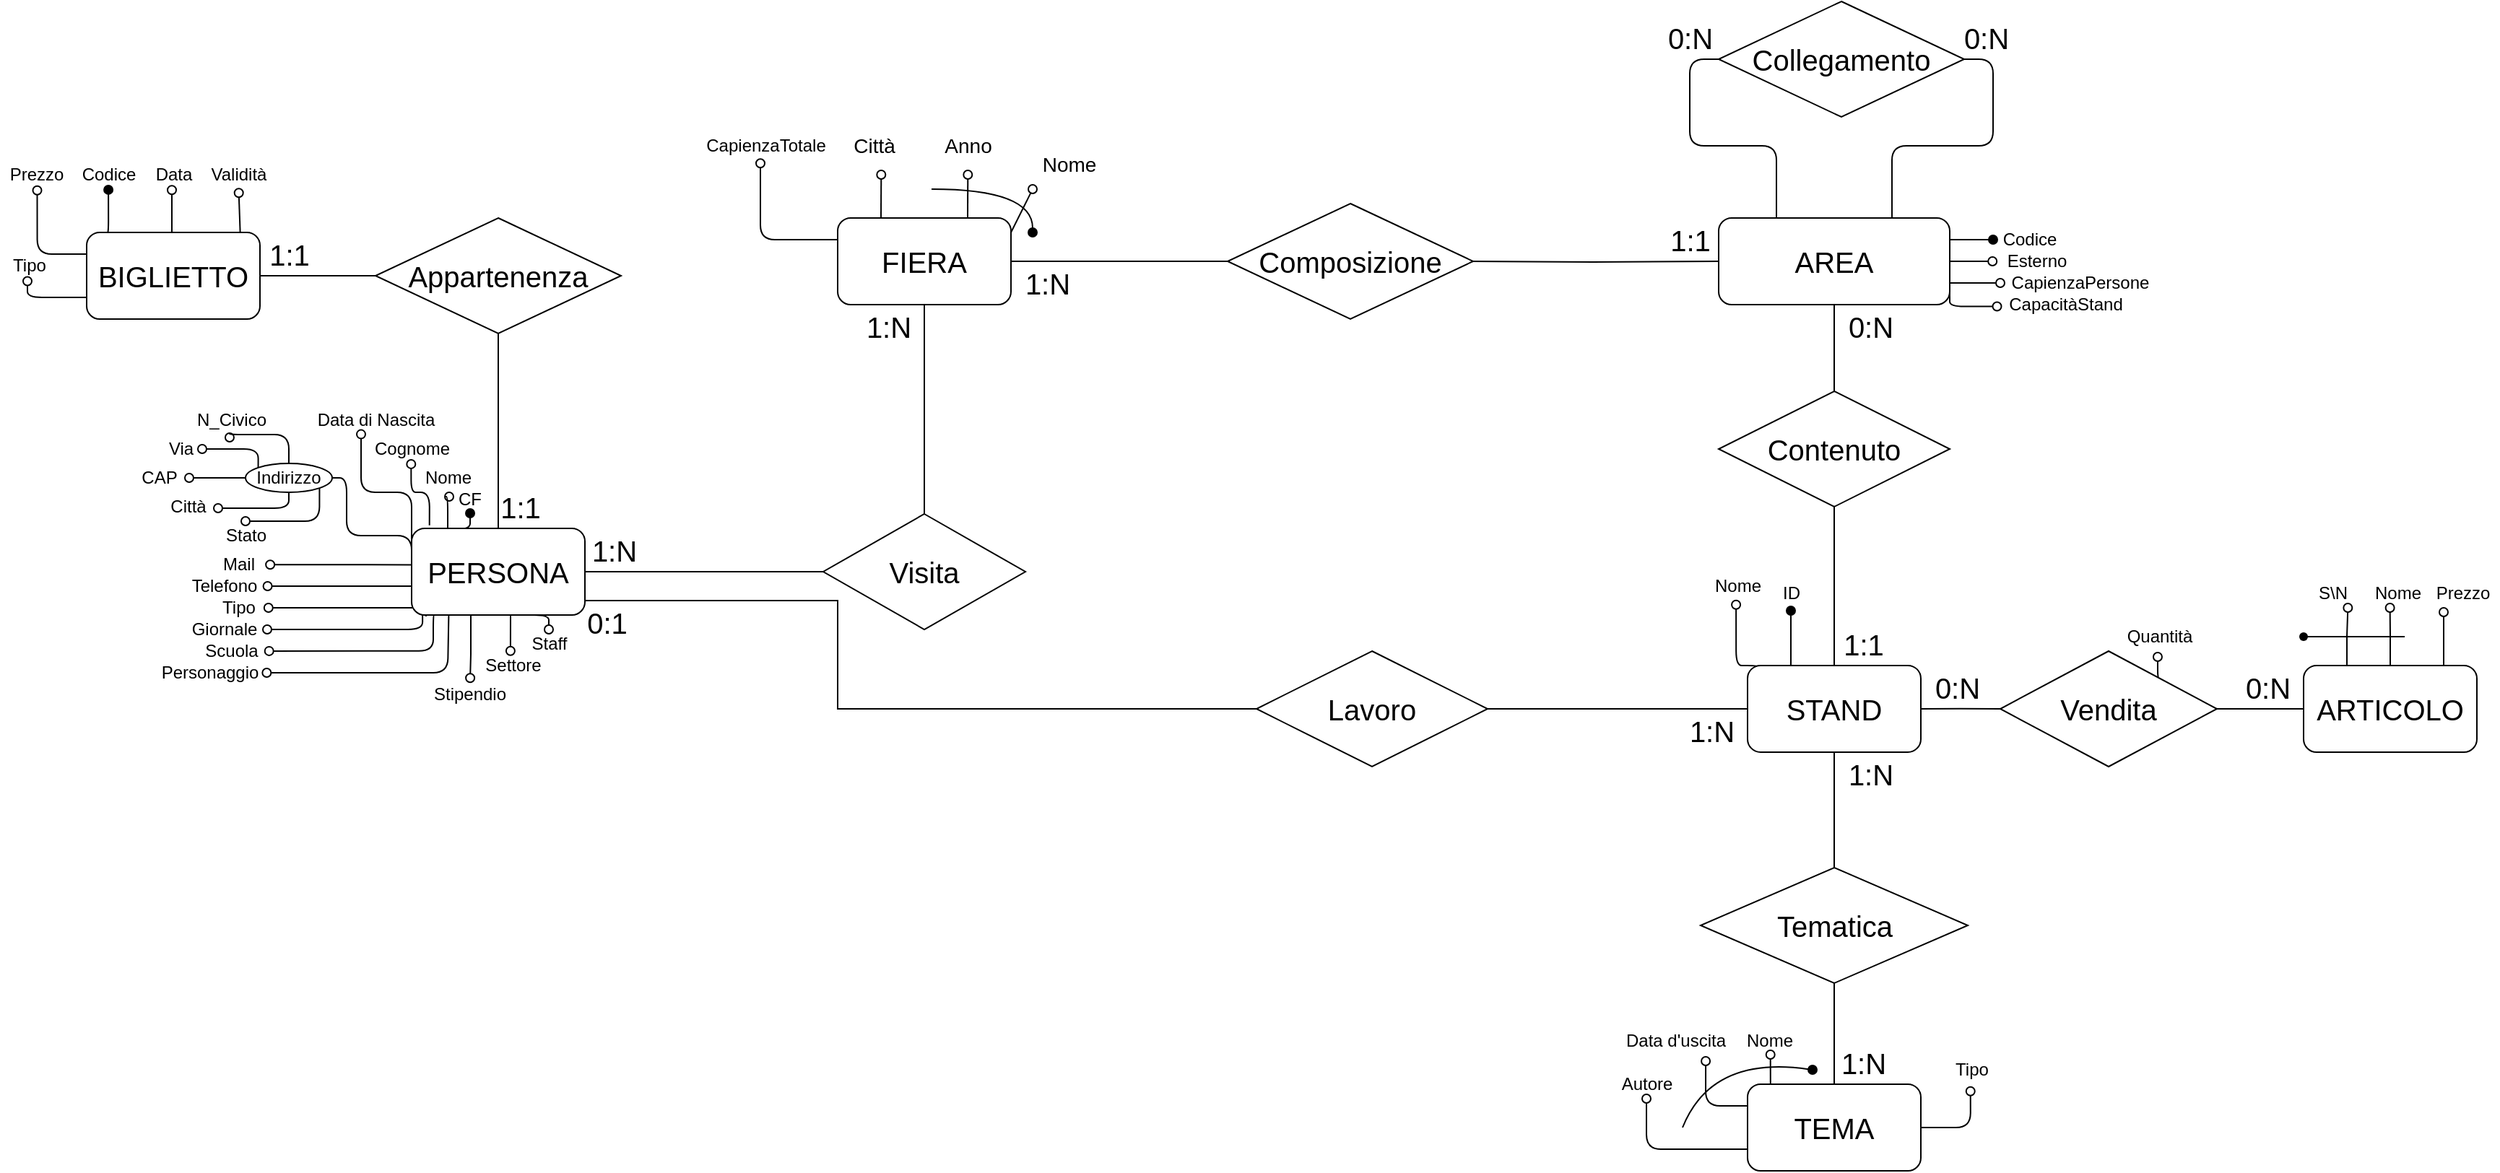 <mxfile version="18.1.2" type="github">
  <diagram id="79L0zd2CAYpctcNah1aL" name="Page-1">
    <mxGraphModel dx="862" dy="485" grid="1" gridSize="10" guides="1" tooltips="1" connect="1" arrows="1" fold="1" page="1" pageScale="1" pageWidth="2500" pageHeight="2500" background="none" math="0" shadow="0">
      <root>
        <mxCell id="0" />
        <mxCell id="1" parent="0" />
        <mxCell id="pRwcVsKf7JXOqhex1r0V-9" style="edgeStyle=orthogonalEdgeStyle;rounded=1;orthogonalLoop=1;jettySize=auto;html=1;exitX=0.75;exitY=0;exitDx=0;exitDy=0;fontSize=20;endArrow=oval;endFill=0;curved=1;" parent="1" source="pRwcVsKf7JXOqhex1r0V-4" edge="1">
          <mxGeometry relative="1" as="geometry">
            <mxPoint x="1150.148" y="1100" as="targetPoint" />
          </mxGeometry>
        </mxCell>
        <mxCell id="pRwcVsKf7JXOqhex1r0V-13" style="edgeStyle=orthogonalEdgeStyle;rounded=1;orthogonalLoop=1;jettySize=auto;html=1;exitX=0.25;exitY=0;exitDx=0;exitDy=0;fontSize=20;endArrow=oval;endFill=0;curved=1;" parent="1" source="pRwcVsKf7JXOqhex1r0V-4" edge="1">
          <mxGeometry relative="1" as="geometry">
            <mxPoint x="1090.148" y="1100" as="targetPoint" />
          </mxGeometry>
        </mxCell>
        <mxCell id="GH6SbQC-cJVYNrMQ_EOW-10" style="edgeStyle=orthogonalEdgeStyle;rounded=1;orthogonalLoop=1;jettySize=auto;html=1;exitX=0;exitY=0.25;exitDx=0;exitDy=0;entryX=0.465;entryY=1.107;entryDx=0;entryDy=0;entryPerimeter=0;endArrow=oval;endFill=0;" parent="1" source="pRwcVsKf7JXOqhex1r0V-4" target="GH6SbQC-cJVYNrMQ_EOW-9" edge="1">
          <mxGeometry relative="1" as="geometry" />
        </mxCell>
        <mxCell id="pRwcVsKf7JXOqhex1r0V-4" value="&lt;font style=&quot;font-size: 20px&quot;&gt;FIERA&lt;/font&gt;" style="rounded=1;whiteSpace=wrap;html=1;" parent="1" vertex="1">
          <mxGeometry x="1060" y="1130" width="120" height="60" as="geometry" />
        </mxCell>
        <mxCell id="pRwcVsKf7JXOqhex1r0V-6" value="" style="endArrow=oval;html=1;rounded=1;fontSize=20;endFill=0;" parent="1" edge="1">
          <mxGeometry width="50" height="50" relative="1" as="geometry">
            <mxPoint x="1180" y="1140" as="sourcePoint" />
            <mxPoint x="1195" y="1110" as="targetPoint" />
          </mxGeometry>
        </mxCell>
        <mxCell id="pRwcVsKf7JXOqhex1r0V-7" value="Nome" style="text;html=1;align=center;verticalAlign=middle;resizable=0;points=[];autosize=1;strokeColor=none;fillColor=none;fontSize=14;rounded=1;" parent="1" vertex="1">
          <mxGeometry x="1195" y="1082.5" width="50" height="20" as="geometry" />
        </mxCell>
        <mxCell id="pRwcVsKf7JXOqhex1r0V-10" value="Anno" style="text;html=1;align=center;verticalAlign=middle;resizable=0;points=[];autosize=1;strokeColor=none;fillColor=none;fontSize=14;rounded=1;" parent="1" vertex="1">
          <mxGeometry x="1125" y="1070" width="50" height="20" as="geometry" />
        </mxCell>
        <mxCell id="pRwcVsKf7JXOqhex1r0V-11" value="" style="endArrow=oval;html=1;rounded=1;fontSize=20;endFill=1;edgeStyle=orthogonalEdgeStyle;curved=1;" parent="1" edge="1">
          <mxGeometry width="50" height="50" relative="1" as="geometry">
            <mxPoint x="1125" y="1110" as="sourcePoint" />
            <mxPoint x="1195" y="1140" as="targetPoint" />
            <Array as="points">
              <mxPoint x="1195" y="1110" />
            </Array>
          </mxGeometry>
        </mxCell>
        <mxCell id="pRwcVsKf7JXOqhex1r0V-14" value="Città" style="text;html=1;align=center;verticalAlign=middle;resizable=0;points=[];autosize=1;strokeColor=none;fillColor=none;fontSize=14;rounded=1;" parent="1" vertex="1">
          <mxGeometry x="1065" y="1070" width="40" height="20" as="geometry" />
        </mxCell>
        <mxCell id="pRwcVsKf7JXOqhex1r0V-16" style="edgeStyle=orthogonalEdgeStyle;curved=1;rounded=1;orthogonalLoop=1;jettySize=auto;html=1;exitX=0.25;exitY=0;exitDx=0;exitDy=0;fontSize=20;endArrow=oval;endFill=1;entryX=0.5;entryY=1.1;entryDx=0;entryDy=0;entryPerimeter=0;" parent="1" source="pRwcVsKf7JXOqhex1r0V-15" target="pRwcVsKf7JXOqhex1r0V-19" edge="1">
          <mxGeometry relative="1" as="geometry">
            <mxPoint x="1810" y="1380" as="targetPoint" />
          </mxGeometry>
        </mxCell>
        <mxCell id="pRwcVsKf7JXOqhex1r0V-33" style="edgeStyle=orthogonalEdgeStyle;rounded=0;sketch=0;orthogonalLoop=1;jettySize=auto;html=1;exitX=0.5;exitY=1;exitDx=0;exitDy=0;entryX=0.5;entryY=0;entryDx=0;entryDy=0;fontSize=20;endArrow=none;endFill=0;" parent="1" source="pRwcVsKf7JXOqhex1r0V-15" target="pRwcVsKf7JXOqhex1r0V-31" edge="1">
          <mxGeometry relative="1" as="geometry" />
        </mxCell>
        <mxCell id="pRwcVsKf7JXOqhex1r0V-80" style="edgeStyle=orthogonalEdgeStyle;rounded=0;sketch=0;orthogonalLoop=1;jettySize=auto;html=1;exitX=1;exitY=0.5;exitDx=0;exitDy=0;entryX=0;entryY=0.5;entryDx=0;entryDy=0;fontSize=20;startArrow=none;startFill=0;endArrow=none;endFill=0;fillColor=none;gradientColor=none;" parent="1" source="pRwcVsKf7JXOqhex1r0V-15" target="pRwcVsKf7JXOqhex1r0V-79" edge="1">
          <mxGeometry relative="1" as="geometry" />
        </mxCell>
        <mxCell id="IvOeWlM_sTjuzWXVjZgO-64" style="edgeStyle=orthogonalEdgeStyle;rounded=1;orthogonalLoop=1;jettySize=auto;html=1;exitX=0.065;exitY=0.028;exitDx=0;exitDy=0;entryX=0.491;entryY=1.143;entryDx=0;entryDy=0;entryPerimeter=0;fontSize=20;startArrow=none;startFill=0;endArrow=oval;endFill=0;fillColor=none;exitPerimeter=0;" parent="1" source="pRwcVsKf7JXOqhex1r0V-15" target="pRwcVsKf7JXOqhex1r0V-20" edge="1">
          <mxGeometry relative="1" as="geometry">
            <Array as="points">
              <mxPoint x="1698" y="1440" />
              <mxPoint x="1682" y="1440" />
            </Array>
          </mxGeometry>
        </mxCell>
        <mxCell id="pRwcVsKf7JXOqhex1r0V-15" value="STAND" style="rounded=1;whiteSpace=wrap;html=1;fontSize=20;" parent="1" vertex="1">
          <mxGeometry x="1690" y="1439.94" width="120" height="60" as="geometry" />
        </mxCell>
        <mxCell id="pRwcVsKf7JXOqhex1r0V-19" value="ID" style="text;html=1;align=center;verticalAlign=middle;resizable=0;points=[];autosize=1;strokeColor=none;fillColor=none;fontSize=12;" parent="1" vertex="1">
          <mxGeometry x="1705" y="1380" width="30" height="20" as="geometry" />
        </mxCell>
        <mxCell id="pRwcVsKf7JXOqhex1r0V-20" value="Nome" style="text;html=1;align=center;verticalAlign=middle;resizable=0;points=[];autosize=1;strokeColor=none;fillColor=none;fontSize=12;" parent="1" vertex="1">
          <mxGeometry x="1657.5" y="1375" width="50" height="20" as="geometry" />
        </mxCell>
        <mxCell id="pRwcVsKf7JXOqhex1r0V-27" style="edgeStyle=orthogonalEdgeStyle;curved=1;rounded=1;orthogonalLoop=1;jettySize=auto;html=1;exitX=0;exitY=0.5;exitDx=0;exitDy=0;entryX=1;entryY=0.5;entryDx=0;entryDy=0;fontSize=20;endArrow=none;endFill=0;sketch=0;" parent="1" source="pRwcVsKf7JXOqhex1r0V-24" target="pRwcVsKf7JXOqhex1r0V-4" edge="1">
          <mxGeometry relative="1" as="geometry" />
        </mxCell>
        <mxCell id="pRwcVsKf7JXOqhex1r0V-28" style="edgeStyle=orthogonalEdgeStyle;rounded=0;orthogonalLoop=1;jettySize=auto;html=1;exitX=1;exitY=0.5;exitDx=0;exitDy=0;entryX=0;entryY=0.5;entryDx=0;entryDy=0;fontSize=20;endArrow=none;endFill=0;" parent="1" target="IvOeWlM_sTjuzWXVjZgO-29" edge="1">
          <mxGeometry relative="1" as="geometry">
            <mxPoint x="1495" y="1160" as="sourcePoint" />
          </mxGeometry>
        </mxCell>
        <mxCell id="pRwcVsKf7JXOqhex1r0V-24" value="Composizione" style="rhombus;whiteSpace=wrap;html=1;rounded=0;fontSize=20;" parent="1" vertex="1">
          <mxGeometry x="1330" y="1120" width="170" height="80" as="geometry" />
        </mxCell>
        <mxCell id="pRwcVsKf7JXOqhex1r0V-29" value="1:N" style="text;html=1;align=center;verticalAlign=middle;resizable=0;points=[];autosize=1;strokeColor=none;fillColor=none;fontSize=20;" parent="1" vertex="1">
          <mxGeometry x="1180" y="1160" width="50" height="30" as="geometry" />
        </mxCell>
        <mxCell id="pRwcVsKf7JXOqhex1r0V-30" value="1:1" style="text;html=1;align=center;verticalAlign=middle;resizable=0;points=[];autosize=1;strokeColor=none;fillColor=none;fontSize=20;" parent="1" vertex="1">
          <mxGeometry x="1750" y="1410" width="40" height="30" as="geometry" />
        </mxCell>
        <mxCell id="pRwcVsKf7JXOqhex1r0V-34" style="edgeStyle=orthogonalEdgeStyle;curved=1;rounded=1;sketch=0;orthogonalLoop=1;jettySize=auto;html=1;exitX=0.5;exitY=1;exitDx=0;exitDy=0;entryX=0.5;entryY=0;entryDx=0;entryDy=0;fontSize=20;endArrow=none;endFill=0;" parent="1" source="pRwcVsKf7JXOqhex1r0V-31" target="pRwcVsKf7JXOqhex1r0V-32" edge="1">
          <mxGeometry relative="1" as="geometry" />
        </mxCell>
        <mxCell id="pRwcVsKf7JXOqhex1r0V-31" value="Tematica" style="rhombus;whiteSpace=wrap;html=1;rounded=0;fontSize=20;" parent="1" vertex="1">
          <mxGeometry x="1657.5" y="1580" width="185" height="80" as="geometry" />
        </mxCell>
        <mxCell id="8KQk662O5J3WRax_6i5Y-12" style="edgeStyle=orthogonalEdgeStyle;rounded=0;orthogonalLoop=1;jettySize=auto;html=1;exitX=0.25;exitY=0;exitDx=0;exitDy=0;startArrow=none;startFill=0;endArrow=oval;endFill=0;entryX=0.517;entryY=0.975;entryDx=0;entryDy=0;entryPerimeter=0;" parent="1" source="pRwcVsKf7JXOqhex1r0V-32" target="8KQk662O5J3WRax_6i5Y-13" edge="1">
          <mxGeometry relative="1" as="geometry">
            <mxPoint x="1715" y="1710" as="targetPoint" />
          </mxGeometry>
        </mxCell>
        <mxCell id="FSAN6feIotQ4kL1uZB2n-41" style="edgeStyle=orthogonalEdgeStyle;rounded=1;orthogonalLoop=1;jettySize=auto;html=1;exitX=0;exitY=0.25;exitDx=0;exitDy=0;entryX=0.763;entryY=1.2;entryDx=0;entryDy=0;entryPerimeter=0;fontSize=12;endArrow=oval;endFill=0;" parent="1" source="pRwcVsKf7JXOqhex1r0V-32" target="8KQk662O5J3WRax_6i5Y-14" edge="1">
          <mxGeometry relative="1" as="geometry" />
        </mxCell>
        <mxCell id="FSAN6feIotQ4kL1uZB2n-51" style="edgeStyle=orthogonalEdgeStyle;rounded=1;orthogonalLoop=1;jettySize=auto;html=1;exitX=0;exitY=0.75;exitDx=0;exitDy=0;entryX=0.5;entryY=1;entryDx=0;entryDy=0;entryPerimeter=0;fontSize=12;endArrow=oval;endFill=0;" parent="1" source="pRwcVsKf7JXOqhex1r0V-32" target="FSAN6feIotQ4kL1uZB2n-50" edge="1">
          <mxGeometry relative="1" as="geometry">
            <Array as="points">
              <mxPoint x="1620" y="1775" />
            </Array>
          </mxGeometry>
        </mxCell>
        <mxCell id="EKzVwST6CO6_uMbjA4mp-15" style="edgeStyle=orthogonalEdgeStyle;rounded=1;orthogonalLoop=1;jettySize=auto;html=1;exitX=1;exitY=0.5;exitDx=0;exitDy=0;entryX=0.484;entryY=1.244;entryDx=0;entryDy=0;entryPerimeter=0;fontSize=12;endArrow=oval;endFill=0;" parent="1" source="pRwcVsKf7JXOqhex1r0V-32" target="EKzVwST6CO6_uMbjA4mp-14" edge="1">
          <mxGeometry relative="1" as="geometry">
            <Array as="points">
              <mxPoint x="1844" y="1760" />
            </Array>
          </mxGeometry>
        </mxCell>
        <mxCell id="pRwcVsKf7JXOqhex1r0V-32" value="TEMA" style="rounded=1;whiteSpace=wrap;html=1;fontSize=20;" parent="1" vertex="1">
          <mxGeometry x="1690" y="1730" width="120" height="60" as="geometry" />
        </mxCell>
        <mxCell id="pRwcVsKf7JXOqhex1r0V-43" value="1:N" style="text;html=1;align=center;verticalAlign=middle;resizable=0;points=[];autosize=1;strokeColor=none;fillColor=none;fontSize=20;" parent="1" vertex="1">
          <mxGeometry x="1750" y="1500" width="50" height="30" as="geometry" />
        </mxCell>
        <mxCell id="pRwcVsKf7JXOqhex1r0V-44" value="1:N" style="text;html=1;align=center;verticalAlign=middle;resizable=0;points=[];autosize=1;strokeColor=none;fillColor=none;fontSize=20;" parent="1" vertex="1">
          <mxGeometry x="1745" y="1700" width="50" height="30" as="geometry" />
        </mxCell>
        <mxCell id="8KQk662O5J3WRax_6i5Y-19" style="edgeStyle=orthogonalEdgeStyle;rounded=1;orthogonalLoop=1;jettySize=auto;html=1;exitX=0.133;exitY=0.011;exitDx=0;exitDy=0;startArrow=none;startFill=0;endArrow=oval;endFill=1;entryX=0.517;entryY=0.976;entryDx=0;entryDy=0;entryPerimeter=0;exitPerimeter=0;" parent="1" source="pRwcVsKf7JXOqhex1r0V-50" target="8KQk662O5J3WRax_6i5Y-20" edge="1">
          <mxGeometry relative="1" as="geometry">
            <mxPoint x="855" y="1315" as="targetPoint" />
          </mxGeometry>
        </mxCell>
        <mxCell id="8KQk662O5J3WRax_6i5Y-24" style="edgeStyle=orthogonalEdgeStyle;rounded=1;orthogonalLoop=1;jettySize=auto;html=1;exitX=0;exitY=0.25;exitDx=0;exitDy=0;entryX=0.52;entryY=1.15;entryDx=0;entryDy=0;entryPerimeter=0;startArrow=none;startFill=0;endArrow=oval;endFill=0;" parent="1" source="pRwcVsKf7JXOqhex1r0V-50" target="8KQk662O5J3WRax_6i5Y-23" edge="1">
          <mxGeometry relative="1" as="geometry">
            <Array as="points">
              <mxPoint x="790" y="1360" />
              <mxPoint x="790" y="1323" />
            </Array>
          </mxGeometry>
        </mxCell>
        <mxCell id="91c8KwvyIhu3hFSGqQF4-2" style="edgeStyle=orthogonalEdgeStyle;rounded=1;orthogonalLoop=1;jettySize=auto;html=1;exitX=0;exitY=0.5;exitDx=0;exitDy=0;entryX=0.395;entryY=0.992;entryDx=0;entryDy=0;entryPerimeter=0;endArrow=oval;endFill=0;" parent="1" source="pRwcVsKf7JXOqhex1r0V-50" target="91c8KwvyIhu3hFSGqQF4-1" edge="1">
          <mxGeometry relative="1" as="geometry">
            <Array as="points">
              <mxPoint x="765" y="1320" />
              <mxPoint x="730" y="1320" />
              <mxPoint x="730" y="1280" />
            </Array>
          </mxGeometry>
        </mxCell>
        <mxCell id="91c8KwvyIhu3hFSGqQF4-5" style="edgeStyle=orthogonalEdgeStyle;rounded=1;orthogonalLoop=1;jettySize=auto;html=1;exitX=0;exitY=0.75;exitDx=0;exitDy=0;entryX=1;entryY=0.5;entryDx=0;entryDy=0;endArrow=none;endFill=0;" parent="1" source="pRwcVsKf7JXOqhex1r0V-50" target="91c8KwvyIhu3hFSGqQF4-4" edge="1">
          <mxGeometry relative="1" as="geometry">
            <Array as="points">
              <mxPoint x="765" y="1350" />
              <mxPoint x="720" y="1350" />
              <mxPoint x="720" y="1310" />
            </Array>
          </mxGeometry>
        </mxCell>
        <mxCell id="FSAN6feIotQ4kL1uZB2n-17" style="edgeStyle=orthogonalEdgeStyle;rounded=1;orthogonalLoop=1;jettySize=auto;html=1;exitX=0.083;exitY=1.017;exitDx=0;exitDy=0;endArrow=oval;endFill=0;exitPerimeter=0;entryX=1.052;entryY=0.508;entryDx=0;entryDy=0;entryPerimeter=0;" parent="1" source="pRwcVsKf7JXOqhex1r0V-50" target="FSAN6feIotQ4kL1uZB2n-14" edge="1">
          <mxGeometry relative="1" as="geometry">
            <Array as="points">
              <mxPoint x="775" y="1370" />
            </Array>
          </mxGeometry>
        </mxCell>
        <mxCell id="FSAN6feIotQ4kL1uZB2n-18" style="edgeStyle=orthogonalEdgeStyle;rounded=1;orthogonalLoop=1;jettySize=auto;html=1;exitX=0.25;exitY=1;exitDx=0;exitDy=0;entryX=1.005;entryY=0.477;entryDx=0;entryDy=0;entryPerimeter=0;endArrow=oval;endFill=0;" parent="1" source="pRwcVsKf7JXOqhex1r0V-50" target="FSAN6feIotQ4kL1uZB2n-16" edge="1">
          <mxGeometry relative="1" as="geometry">
            <Array as="points">
              <mxPoint x="795" y="1385" />
              <mxPoint x="665" y="1385" />
            </Array>
          </mxGeometry>
        </mxCell>
        <mxCell id="tv0r2YY2uy2MBitiKbV3-3" style="edgeStyle=orthogonalEdgeStyle;rounded=1;orthogonalLoop=1;jettySize=auto;html=1;exitX=0.103;exitY=-0.035;exitDx=0;exitDy=0;entryX=0.495;entryY=1.023;entryDx=0;entryDy=0;entryPerimeter=0;endArrow=oval;endFill=0;exitPerimeter=0;" parent="1" source="pRwcVsKf7JXOqhex1r0V-50" target="tv0r2YY2uy2MBitiKbV3-2" edge="1">
          <mxGeometry relative="1" as="geometry">
            <Array as="points">
              <mxPoint x="777" y="1320" />
              <mxPoint x="765" y="1320" />
            </Array>
          </mxGeometry>
        </mxCell>
        <mxCell id="EKzVwST6CO6_uMbjA4mp-8" style="edgeStyle=orthogonalEdgeStyle;rounded=1;orthogonalLoop=1;jettySize=auto;html=1;exitX=0.5;exitY=1;exitDx=0;exitDy=0;entryX=1.022;entryY=0.485;entryDx=0;entryDy=0;entryPerimeter=0;endArrow=oval;endFill=0;" parent="1" source="pRwcVsKf7JXOqhex1r0V-50" target="EKzVwST6CO6_uMbjA4mp-3" edge="1">
          <mxGeometry relative="1" as="geometry">
            <Array as="points">
              <mxPoint x="800" y="1405" />
              <mxPoint x="800" y="1400" />
              <mxPoint x="666" y="1400" />
            </Array>
          </mxGeometry>
        </mxCell>
        <mxCell id="EKzVwST6CO6_uMbjA4mp-9" style="edgeStyle=orthogonalEdgeStyle;rounded=1;orthogonalLoop=1;jettySize=auto;html=1;exitX=0.063;exitY=0.995;exitDx=0;exitDy=0;endArrow=oval;endFill=0;exitPerimeter=0;" parent="1" source="pRwcVsKf7JXOqhex1r0V-50" target="EKzVwST6CO6_uMbjA4mp-4" edge="1">
          <mxGeometry relative="1" as="geometry">
            <Array as="points">
              <mxPoint x="773" y="1415" />
            </Array>
          </mxGeometry>
        </mxCell>
        <mxCell id="EKzVwST6CO6_uMbjA4mp-10" style="edgeStyle=orthogonalEdgeStyle;rounded=1;orthogonalLoop=1;jettySize=auto;html=1;exitX=0.134;exitY=0.985;exitDx=0;exitDy=0;entryX=1.027;entryY=0.5;entryDx=0;entryDy=0;entryPerimeter=0;endArrow=oval;endFill=0;exitPerimeter=0;" parent="1" source="pRwcVsKf7JXOqhex1r0V-50" target="EKzVwST6CO6_uMbjA4mp-5" edge="1">
          <mxGeometry relative="1" as="geometry">
            <Array as="points">
              <mxPoint x="780" y="1404" />
              <mxPoint x="780" y="1430" />
            </Array>
          </mxGeometry>
        </mxCell>
        <mxCell id="EKzVwST6CO6_uMbjA4mp-11" style="edgeStyle=orthogonalEdgeStyle;rounded=1;orthogonalLoop=1;jettySize=auto;html=1;exitX=0.5;exitY=1;exitDx=0;exitDy=0;entryX=0.5;entryY=0;entryDx=0;entryDy=0;entryPerimeter=0;endArrow=oval;endFill=0;" parent="1" source="pRwcVsKf7JXOqhex1r0V-50" target="EKzVwST6CO6_uMbjA4mp-7" edge="1">
          <mxGeometry relative="1" as="geometry">
            <Array as="points">
              <mxPoint x="860" y="1405" />
            </Array>
          </mxGeometry>
        </mxCell>
        <mxCell id="EKzVwST6CO6_uMbjA4mp-12" style="edgeStyle=orthogonalEdgeStyle;rounded=1;orthogonalLoop=1;jettySize=auto;html=1;exitX=0.214;exitY=1.025;exitDx=0;exitDy=0;entryX=0.996;entryY=0.5;entryDx=0;entryDy=0;entryPerimeter=0;endArrow=oval;endFill=0;exitPerimeter=0;" parent="1" source="pRwcVsKf7JXOqhex1r0V-50" target="EKzVwST6CO6_uMbjA4mp-6" edge="1">
          <mxGeometry relative="1" as="geometry">
            <Array as="points">
              <mxPoint x="791" y="1405" />
              <mxPoint x="790" y="1405" />
              <mxPoint x="790" y="1445" />
            </Array>
          </mxGeometry>
        </mxCell>
        <mxCell id="J7U87SaYoXlfYL6UgkHV-14" style="edgeStyle=orthogonalEdgeStyle;rounded=0;orthogonalLoop=1;jettySize=auto;html=1;exitX=0.5;exitY=1;exitDx=0;exitDy=0;entryX=0.469;entryY=-0.005;entryDx=0;entryDy=0;entryPerimeter=0;fontSize=12;endArrow=oval;endFill=0;" edge="1" parent="1" source="pRwcVsKf7JXOqhex1r0V-50" target="J7U87SaYoXlfYL6UgkHV-13">
          <mxGeometry relative="1" as="geometry" />
        </mxCell>
        <mxCell id="J7U87SaYoXlfYL6UgkHV-16" style="edgeStyle=orthogonalEdgeStyle;rounded=0;orthogonalLoop=1;jettySize=auto;html=1;exitX=0.75;exitY=1;exitDx=0;exitDy=0;entryX=0.508;entryY=-0.068;entryDx=0;entryDy=0;entryPerimeter=0;fontSize=12;endArrow=oval;endFill=0;" edge="1" parent="1" source="pRwcVsKf7JXOqhex1r0V-50" target="J7U87SaYoXlfYL6UgkHV-15">
          <mxGeometry relative="1" as="geometry">
            <Array as="points">
              <mxPoint x="806" y="1405" />
              <mxPoint x="806" y="1432" />
            </Array>
          </mxGeometry>
        </mxCell>
        <mxCell id="pRwcVsKf7JXOqhex1r0V-50" value="PERSONA" style="rounded=1;whiteSpace=wrap;html=1;fontSize=20;" parent="1" vertex="1">
          <mxGeometry x="765" y="1345" width="120" height="60" as="geometry" />
        </mxCell>
        <mxCell id="pRwcVsKf7JXOqhex1r0V-62" style="edgeStyle=orthogonalEdgeStyle;rounded=0;sketch=0;orthogonalLoop=1;jettySize=auto;html=1;exitX=0;exitY=0.5;exitDx=0;exitDy=0;entryX=1;entryY=0.5;entryDx=0;entryDy=0;fontSize=20;startArrow=none;startFill=0;endArrow=none;endFill=0;fillColor=none;gradientColor=none;" parent="1" source="pRwcVsKf7JXOqhex1r0V-61" target="pRwcVsKf7JXOqhex1r0V-50" edge="1">
          <mxGeometry relative="1" as="geometry" />
        </mxCell>
        <mxCell id="pRwcVsKf7JXOqhex1r0V-63" style="edgeStyle=orthogonalEdgeStyle;rounded=0;sketch=0;orthogonalLoop=1;jettySize=auto;html=1;exitX=0.5;exitY=0;exitDx=0;exitDy=0;entryX=0.5;entryY=1;entryDx=0;entryDy=0;fontSize=20;startArrow=none;startFill=0;endArrow=none;endFill=0;fillColor=none;gradientColor=none;" parent="1" source="pRwcVsKf7JXOqhex1r0V-61" target="pRwcVsKf7JXOqhex1r0V-4" edge="1">
          <mxGeometry relative="1" as="geometry">
            <mxPoint x="1135" y="1420" as="sourcePoint" />
          </mxGeometry>
        </mxCell>
        <mxCell id="pRwcVsKf7JXOqhex1r0V-61" value="Visita" style="rhombus;whiteSpace=wrap;html=1;rounded=0;fontSize=20;" parent="1" vertex="1">
          <mxGeometry x="1050" y="1335" width="140" height="80" as="geometry" />
        </mxCell>
        <mxCell id="8KQk662O5J3WRax_6i5Y-27" style="edgeStyle=orthogonalEdgeStyle;rounded=1;orthogonalLoop=1;jettySize=auto;html=1;exitX=0.114;exitY=0.011;exitDx=0;exitDy=0;startArrow=none;startFill=0;endArrow=oval;endFill=1;entryX=0.501;entryY=1.022;entryDx=0;entryDy=0;entryPerimeter=0;exitPerimeter=0;" parent="1" source="pRwcVsKf7JXOqhex1r0V-64" target="8KQk662O5J3WRax_6i5Y-26" edge="1">
          <mxGeometry relative="1" as="geometry">
            <mxPoint x="540" y="1115" as="targetPoint" />
          </mxGeometry>
        </mxCell>
        <mxCell id="IvOeWlM_sTjuzWXVjZgO-2" style="edgeStyle=orthogonalEdgeStyle;rounded=0;orthogonalLoop=1;jettySize=auto;html=1;exitX=0.5;exitY=0;exitDx=0;exitDy=0;endArrow=oval;endFill=0;entryX=0.475;entryY=1.033;entryDx=0;entryDy=0;entryPerimeter=0;" parent="1" source="pRwcVsKf7JXOqhex1r0V-64" target="IvOeWlM_sTjuzWXVjZgO-3" edge="1">
          <mxGeometry relative="1" as="geometry">
            <mxPoint x="610" y="1110" as="targetPoint" />
          </mxGeometry>
        </mxCell>
        <mxCell id="IvOeWlM_sTjuzWXVjZgO-9" style="edgeStyle=orthogonalEdgeStyle;rounded=1;orthogonalLoop=1;jettySize=auto;html=1;exitX=0.886;exitY=0;exitDx=0;exitDy=0;entryX=0.507;entryY=1.133;entryDx=0;entryDy=0;entryPerimeter=0;endArrow=oval;endFill=0;exitPerimeter=0;" parent="1" source="pRwcVsKf7JXOqhex1r0V-64" target="IvOeWlM_sTjuzWXVjZgO-7" edge="1">
          <mxGeometry relative="1" as="geometry" />
        </mxCell>
        <mxCell id="QA1GxYHZriVHKl0OtON5-1" style="edgeStyle=orthogonalEdgeStyle;rounded=1;orthogonalLoop=1;jettySize=auto;html=1;exitX=0;exitY=0.25;exitDx=0;exitDy=0;endArrow=oval;endFill=0;entryX=0.515;entryY=1.045;entryDx=0;entryDy=0;entryPerimeter=0;" parent="1" source="pRwcVsKf7JXOqhex1r0V-64" target="QA1GxYHZriVHKl0OtON5-2" edge="1">
          <mxGeometry relative="1" as="geometry">
            <mxPoint x="510" y="1155" as="targetPoint" />
          </mxGeometry>
        </mxCell>
        <mxCell id="EKzVwST6CO6_uMbjA4mp-2" style="edgeStyle=orthogonalEdgeStyle;rounded=1;orthogonalLoop=1;jettySize=auto;html=1;exitX=0;exitY=0.75;exitDx=0;exitDy=0;entryX=0.475;entryY=1.064;entryDx=0;entryDy=0;entryPerimeter=0;endArrow=oval;endFill=0;" parent="1" source="pRwcVsKf7JXOqhex1r0V-64" target="EKzVwST6CO6_uMbjA4mp-1" edge="1">
          <mxGeometry relative="1" as="geometry">
            <Array as="points">
              <mxPoint x="499" y="1185" />
            </Array>
          </mxGeometry>
        </mxCell>
        <mxCell id="pRwcVsKf7JXOqhex1r0V-64" value="BIGLIETTO" style="rounded=1;whiteSpace=wrap;html=1;fontSize=20;" parent="1" vertex="1">
          <mxGeometry x="540" y="1140" width="120" height="60" as="geometry" />
        </mxCell>
        <mxCell id="pRwcVsKf7JXOqhex1r0V-72" style="edgeStyle=orthogonalEdgeStyle;rounded=0;sketch=0;orthogonalLoop=1;jettySize=auto;html=1;exitX=0.5;exitY=1;exitDx=0;exitDy=0;entryX=0.5;entryY=0;entryDx=0;entryDy=0;fontSize=20;startArrow=none;startFill=0;endArrow=none;endFill=0;fillColor=none;gradientColor=none;" parent="1" source="pRwcVsKf7JXOqhex1r0V-71" target="pRwcVsKf7JXOqhex1r0V-50" edge="1">
          <mxGeometry relative="1" as="geometry" />
        </mxCell>
        <mxCell id="pRwcVsKf7JXOqhex1r0V-73" style="edgeStyle=orthogonalEdgeStyle;rounded=0;sketch=0;orthogonalLoop=1;jettySize=auto;html=1;exitX=0;exitY=0.5;exitDx=0;exitDy=0;entryX=1;entryY=0.5;entryDx=0;entryDy=0;fontSize=20;startArrow=none;startFill=0;endArrow=none;endFill=0;fillColor=none;gradientColor=none;" parent="1" source="pRwcVsKf7JXOqhex1r0V-71" target="pRwcVsKf7JXOqhex1r0V-64" edge="1">
          <mxGeometry relative="1" as="geometry">
            <mxPoint x="660" y="1172.5" as="sourcePoint" />
          </mxGeometry>
        </mxCell>
        <mxCell id="pRwcVsKf7JXOqhex1r0V-71" value="Appartenenza" style="rhombus;whiteSpace=wrap;html=1;rounded=0;fontSize=20;" parent="1" vertex="1">
          <mxGeometry x="740" y="1130" width="170" height="80" as="geometry" />
        </mxCell>
        <mxCell id="pRwcVsKf7JXOqhex1r0V-74" value="1:N" style="text;html=1;align=center;verticalAlign=middle;resizable=0;points=[];autosize=1;strokeColor=none;fillColor=none;fontSize=20;" parent="1" vertex="1">
          <mxGeometry x="1070" y="1190" width="50" height="30" as="geometry" />
        </mxCell>
        <mxCell id="pRwcVsKf7JXOqhex1r0V-75" value="1:N" style="text;html=1;align=center;verticalAlign=middle;resizable=0;points=[];autosize=1;strokeColor=none;fillColor=none;fontSize=20;" parent="1" vertex="1">
          <mxGeometry x="880" y="1345" width="50" height="30" as="geometry" />
        </mxCell>
        <mxCell id="pRwcVsKf7JXOqhex1r0V-76" value="1:1" style="text;html=1;align=center;verticalAlign=middle;resizable=0;points=[];autosize=1;strokeColor=none;fillColor=none;fontSize=20;" parent="1" vertex="1">
          <mxGeometry x="820" y="1315" width="40" height="30" as="geometry" />
        </mxCell>
        <mxCell id="pRwcVsKf7JXOqhex1r0V-77" value="1:1" style="text;html=1;align=center;verticalAlign=middle;resizable=0;points=[];autosize=1;strokeColor=none;fillColor=none;fontSize=20;" parent="1" vertex="1">
          <mxGeometry x="660" y="1140" width="40" height="30" as="geometry" />
        </mxCell>
        <mxCell id="8KQk662O5J3WRax_6i5Y-1" style="edgeStyle=orthogonalEdgeStyle;rounded=0;orthogonalLoop=1;jettySize=auto;html=1;exitX=0.25;exitY=0;exitDx=0;exitDy=0;endArrow=oval;endFill=0;" parent="1" source="pRwcVsKf7JXOqhex1r0V-78" edge="1">
          <mxGeometry relative="1" as="geometry">
            <mxPoint x="2105.667" y="1400" as="targetPoint" />
            <Array as="points">
              <mxPoint x="2105" y="1420" />
              <mxPoint x="2106" y="1420" />
            </Array>
          </mxGeometry>
        </mxCell>
        <mxCell id="8KQk662O5J3WRax_6i5Y-3" style="edgeStyle=orthogonalEdgeStyle;rounded=0;orthogonalLoop=1;jettySize=auto;html=1;exitX=0.5;exitY=0;exitDx=0;exitDy=0;endArrow=oval;endFill=0;" parent="1" source="pRwcVsKf7JXOqhex1r0V-78" edge="1">
          <mxGeometry relative="1" as="geometry">
            <mxPoint x="2134.818" y="1400" as="targetPoint" />
          </mxGeometry>
        </mxCell>
        <mxCell id="GH6SbQC-cJVYNrMQ_EOW-2" style="edgeStyle=orthogonalEdgeStyle;rounded=0;orthogonalLoop=1;jettySize=auto;html=1;exitX=0.75;exitY=0;exitDx=0;exitDy=0;entryX=0.24;entryY=1.15;entryDx=0;entryDy=0;entryPerimeter=0;endArrow=oval;endFill=0;" parent="1" source="pRwcVsKf7JXOqhex1r0V-78" target="GH6SbQC-cJVYNrMQ_EOW-1" edge="1">
          <mxGeometry relative="1" as="geometry" />
        </mxCell>
        <mxCell id="pRwcVsKf7JXOqhex1r0V-78" value="ARTICOLO" style="rounded=1;whiteSpace=wrap;html=1;fontSize=20;" parent="1" vertex="1">
          <mxGeometry x="2075" y="1440" width="120" height="60" as="geometry" />
        </mxCell>
        <mxCell id="pRwcVsKf7JXOqhex1r0V-81" style="edgeStyle=orthogonalEdgeStyle;rounded=0;sketch=0;orthogonalLoop=1;jettySize=auto;html=1;exitX=1;exitY=0.5;exitDx=0;exitDy=0;entryX=0;entryY=0.5;entryDx=0;entryDy=0;fontSize=20;startArrow=none;startFill=0;endArrow=none;endFill=0;fillColor=none;gradientColor=none;" parent="1" source="pRwcVsKf7JXOqhex1r0V-79" target="pRwcVsKf7JXOqhex1r0V-78" edge="1">
          <mxGeometry relative="1" as="geometry" />
        </mxCell>
        <mxCell id="FSAN6feIotQ4kL1uZB2n-40" style="edgeStyle=orthogonalEdgeStyle;rounded=1;orthogonalLoop=1;jettySize=auto;html=1;exitX=1;exitY=0;exitDx=0;exitDy=0;entryX=0.483;entryY=1.2;entryDx=0;entryDy=0;entryPerimeter=0;fontSize=12;endArrow=oval;endFill=0;" parent="1" source="pRwcVsKf7JXOqhex1r0V-79" target="8KQk662O5J3WRax_6i5Y-7" edge="1">
          <mxGeometry relative="1" as="geometry" />
        </mxCell>
        <mxCell id="pRwcVsKf7JXOqhex1r0V-79" value="Vendita" style="rhombus;whiteSpace=wrap;html=1;rounded=0;fontSize=20;" parent="1" vertex="1">
          <mxGeometry x="1865" y="1430" width="150" height="80" as="geometry" />
        </mxCell>
        <mxCell id="pRwcVsKf7JXOqhex1r0V-87" value="0:N" style="text;html=1;align=center;verticalAlign=middle;resizable=0;points=[];autosize=1;strokeColor=none;fillColor=none;fontSize=20;" parent="1" vertex="1">
          <mxGeometry x="1810" y="1440" width="50" height="30" as="geometry" />
        </mxCell>
        <mxCell id="pRwcVsKf7JXOqhex1r0V-88" value="0:N" style="text;html=1;align=center;verticalAlign=middle;resizable=0;points=[];autosize=1;strokeColor=none;fillColor=none;fontSize=20;" parent="1" vertex="1">
          <mxGeometry x="2025" y="1440" width="50" height="30" as="geometry" />
        </mxCell>
        <mxCell id="8KQk662O5J3WRax_6i5Y-2" value="S\N" style="text;html=1;align=center;verticalAlign=middle;resizable=0;points=[];autosize=1;strokeColor=none;fillColor=none;" parent="1" vertex="1">
          <mxGeometry x="2075" y="1380" width="40" height="20" as="geometry" />
        </mxCell>
        <mxCell id="8KQk662O5J3WRax_6i5Y-4" value="Nome" style="text;html=1;align=center;verticalAlign=middle;resizable=0;points=[];autosize=1;strokeColor=none;fillColor=none;" parent="1" vertex="1">
          <mxGeometry x="2115" y="1380" width="50" height="20" as="geometry" />
        </mxCell>
        <mxCell id="8KQk662O5J3WRax_6i5Y-11" style="edgeStyle=orthogonalEdgeStyle;rounded=0;orthogonalLoop=1;jettySize=auto;html=1;endArrow=none;endFill=0;startArrow=none;startFill=0;" parent="1" source="8KQk662O5J3WRax_6i5Y-10" edge="1">
          <mxGeometry relative="1" as="geometry">
            <mxPoint x="2145" y="1420" as="targetPoint" />
          </mxGeometry>
        </mxCell>
        <mxCell id="8KQk662O5J3WRax_6i5Y-10" value="" style="shape=waypoint;sketch=0;size=6;pointerEvents=1;points=[];fillColor=none;resizable=0;rotatable=0;perimeter=centerPerimeter;snapToPoint=1;" parent="1" vertex="1">
          <mxGeometry x="2055" y="1400" width="40" height="40" as="geometry" />
        </mxCell>
        <mxCell id="8KQk662O5J3WRax_6i5Y-13" value="Nome" style="text;html=1;align=center;verticalAlign=middle;resizable=0;points=[];autosize=1;strokeColor=none;fillColor=none;" parent="1" vertex="1">
          <mxGeometry x="1680" y="1690" width="50" height="20" as="geometry" />
        </mxCell>
        <mxCell id="8KQk662O5J3WRax_6i5Y-14" value="Data d&#39;uscita" style="text;html=1;align=center;verticalAlign=middle;resizable=0;points=[];autosize=1;strokeColor=none;fillColor=none;" parent="1" vertex="1">
          <mxGeometry x="1600" y="1690" width="80" height="20" as="geometry" />
        </mxCell>
        <mxCell id="8KQk662O5J3WRax_6i5Y-18" value="" style="endArrow=oval;html=1;curved=1;startArrow=none;startFill=0;endFill=1;" parent="1" edge="1">
          <mxGeometry width="50" height="50" relative="1" as="geometry">
            <mxPoint x="1645" y="1760" as="sourcePoint" />
            <mxPoint x="1735" y="1720" as="targetPoint" />
            <Array as="points">
              <mxPoint x="1665" y="1710" />
            </Array>
          </mxGeometry>
        </mxCell>
        <mxCell id="8KQk662O5J3WRax_6i5Y-20" value="CF" style="text;html=1;align=center;verticalAlign=middle;resizable=0;points=[];autosize=1;strokeColor=none;fillColor=none;" parent="1" vertex="1">
          <mxGeometry x="790" y="1315" width="30" height="20" as="geometry" />
        </mxCell>
        <mxCell id="8KQk662O5J3WRax_6i5Y-23" value="Nome" style="text;html=1;align=center;verticalAlign=middle;resizable=0;points=[];autosize=1;strokeColor=none;fillColor=none;" parent="1" vertex="1">
          <mxGeometry x="765" y="1300" width="50" height="20" as="geometry" />
        </mxCell>
        <mxCell id="8KQk662O5J3WRax_6i5Y-26" value="Codice" style="text;html=1;align=center;verticalAlign=middle;resizable=0;points=[];autosize=1;strokeColor=none;fillColor=none;" parent="1" vertex="1">
          <mxGeometry x="530" y="1090" width="50" height="20" as="geometry" />
        </mxCell>
        <mxCell id="IvOeWlM_sTjuzWXVjZgO-3" value="Data" style="text;html=1;align=center;verticalAlign=middle;resizable=0;points=[];autosize=1;strokeColor=none;fillColor=none;" parent="1" vertex="1">
          <mxGeometry x="580" y="1090" width="40" height="20" as="geometry" />
        </mxCell>
        <mxCell id="IvOeWlM_sTjuzWXVjZgO-7" value="Validità" style="text;html=1;align=center;verticalAlign=middle;resizable=0;points=[];autosize=1;strokeColor=none;fillColor=none;" parent="1" vertex="1">
          <mxGeometry x="620" y="1090" width="50" height="20" as="geometry" />
        </mxCell>
        <mxCell id="IvOeWlM_sTjuzWXVjZgO-40" style="edgeStyle=orthogonalEdgeStyle;rounded=0;orthogonalLoop=1;jettySize=auto;html=1;exitX=1;exitY=0.75;exitDx=0;exitDy=0;entryX=0;entryY=0.5;entryDx=0;entryDy=0;fontSize=20;startArrow=none;startFill=0;endArrow=none;endFill=0;fillColor=none;" parent="1" source="pRwcVsKf7JXOqhex1r0V-50" target="IvOeWlM_sTjuzWXVjZgO-27" edge="1">
          <mxGeometry relative="1" as="geometry">
            <mxPoint x="1170.0" y="1540" as="sourcePoint" />
            <Array as="points">
              <mxPoint x="885" y="1395" />
              <mxPoint x="1060" y="1395" />
              <mxPoint x="1060" y="1470" />
            </Array>
          </mxGeometry>
        </mxCell>
        <mxCell id="IvOeWlM_sTjuzWXVjZgO-41" style="edgeStyle=orthogonalEdgeStyle;rounded=0;orthogonalLoop=1;jettySize=auto;html=1;exitX=1;exitY=0.5;exitDx=0;exitDy=0;fontSize=20;startArrow=none;startFill=0;endArrow=none;endFill=0;fillColor=none;" parent="1" source="IvOeWlM_sTjuzWXVjZgO-27" target="pRwcVsKf7JXOqhex1r0V-15" edge="1">
          <mxGeometry relative="1" as="geometry">
            <Array as="points">
              <mxPoint x="1465" y="1470" />
              <mxPoint x="1465" y="1470" />
            </Array>
          </mxGeometry>
        </mxCell>
        <mxCell id="IvOeWlM_sTjuzWXVjZgO-27" value="Lavoro" style="rhombus;whiteSpace=wrap;html=1;fontSize=20;" parent="1" vertex="1">
          <mxGeometry x="1350" y="1430" width="160" height="80" as="geometry" />
        </mxCell>
        <mxCell id="IvOeWlM_sTjuzWXVjZgO-52" style="edgeStyle=orthogonalEdgeStyle;rounded=1;orthogonalLoop=1;jettySize=auto;html=1;exitX=0.25;exitY=0;exitDx=0;exitDy=0;entryX=0;entryY=0.5;entryDx=0;entryDy=0;fontSize=20;startArrow=none;startFill=0;endArrow=none;endFill=0;fillColor=none;" parent="1" source="IvOeWlM_sTjuzWXVjZgO-29" target="IvOeWlM_sTjuzWXVjZgO-51" edge="1">
          <mxGeometry relative="1" as="geometry">
            <Array as="points">
              <mxPoint x="1710" y="1080" />
              <mxPoint x="1650" y="1080" />
              <mxPoint x="1650" y="1020" />
            </Array>
          </mxGeometry>
        </mxCell>
        <mxCell id="FSAN6feIotQ4kL1uZB2n-19" style="edgeStyle=orthogonalEdgeStyle;rounded=1;orthogonalLoop=1;jettySize=auto;html=1;exitX=1;exitY=0.25;exitDx=0;exitDy=0;endArrow=oval;endFill=1;entryX=0;entryY=0.525;entryDx=0;entryDy=0;entryPerimeter=0;" parent="1" source="IvOeWlM_sTjuzWXVjZgO-29" target="FSAN6feIotQ4kL1uZB2n-20" edge="1">
          <mxGeometry relative="1" as="geometry">
            <mxPoint x="1865" y="1145.5" as="targetPoint" />
          </mxGeometry>
        </mxCell>
        <mxCell id="J7U87SaYoXlfYL6UgkHV-5" style="edgeStyle=orthogonalEdgeStyle;rounded=0;orthogonalLoop=1;jettySize=auto;html=1;exitX=1;exitY=0.5;exitDx=0;exitDy=0;entryX=-0.007;entryY=0.538;entryDx=0;entryDy=0;entryPerimeter=0;endArrow=oval;endFill=0;" edge="1" parent="1" source="IvOeWlM_sTjuzWXVjZgO-29" target="J7U87SaYoXlfYL6UgkHV-2">
          <mxGeometry relative="1" as="geometry" />
        </mxCell>
        <mxCell id="J7U87SaYoXlfYL6UgkHV-6" style="edgeStyle=orthogonalEdgeStyle;rounded=0;orthogonalLoop=1;jettySize=auto;html=1;exitX=1;exitY=0.75;exitDx=0;exitDy=0;endArrow=oval;endFill=0;" edge="1" parent="1" source="IvOeWlM_sTjuzWXVjZgO-29" target="J7U87SaYoXlfYL6UgkHV-3">
          <mxGeometry relative="1" as="geometry" />
        </mxCell>
        <mxCell id="J7U87SaYoXlfYL6UgkHV-7" style="edgeStyle=orthogonalEdgeStyle;rounded=1;orthogonalLoop=1;jettySize=auto;html=1;entryX=-0.025;entryY=0.564;entryDx=0;entryDy=0;entryPerimeter=0;endArrow=oval;endFill=0;" edge="1" parent="1" target="J7U87SaYoXlfYL6UgkHV-4">
          <mxGeometry relative="1" as="geometry">
            <mxPoint x="1825" y="1177.5" as="sourcePoint" />
            <Array as="points">
              <mxPoint x="1830" y="1191.5" />
            </Array>
          </mxGeometry>
        </mxCell>
        <mxCell id="IvOeWlM_sTjuzWXVjZgO-29" value="AREA" style="rounded=1;whiteSpace=wrap;html=1;fontSize=20;" parent="1" vertex="1">
          <mxGeometry x="1670" y="1130" width="160" height="60" as="geometry" />
        </mxCell>
        <mxCell id="IvOeWlM_sTjuzWXVjZgO-33" style="edgeStyle=orthogonalEdgeStyle;rounded=0;orthogonalLoop=1;jettySize=auto;html=1;exitX=0.5;exitY=1;exitDx=0;exitDy=0;fontSize=20;startArrow=none;startFill=0;endArrow=none;endFill=0;fillColor=none;" parent="1" source="IvOeWlM_sTjuzWXVjZgO-30" target="pRwcVsKf7JXOqhex1r0V-15" edge="1">
          <mxGeometry relative="1" as="geometry" />
        </mxCell>
        <mxCell id="IvOeWlM_sTjuzWXVjZgO-30" value="Contenuto" style="rhombus;whiteSpace=wrap;html=1;fontSize=20;" parent="1" vertex="1">
          <mxGeometry x="1670" y="1250" width="160" height="80" as="geometry" />
        </mxCell>
        <mxCell id="IvOeWlM_sTjuzWXVjZgO-36" value="1:1" style="text;html=1;align=center;verticalAlign=middle;resizable=0;points=[];autosize=1;strokeColor=none;fillColor=none;fontSize=20;" parent="1" vertex="1">
          <mxGeometry x="1630" y="1130" width="40" height="30" as="geometry" />
        </mxCell>
        <mxCell id="IvOeWlM_sTjuzWXVjZgO-44" value="1:N" style="text;html=1;align=center;verticalAlign=middle;resizable=0;points=[];autosize=1;strokeColor=none;fillColor=none;fontSize=20;" parent="1" vertex="1">
          <mxGeometry x="1640" y="1469.94" width="50" height="30" as="geometry" />
        </mxCell>
        <mxCell id="IvOeWlM_sTjuzWXVjZgO-53" style="edgeStyle=orthogonalEdgeStyle;rounded=1;orthogonalLoop=1;jettySize=auto;html=1;exitX=1;exitY=0.5;exitDx=0;exitDy=0;entryX=0.75;entryY=0;entryDx=0;entryDy=0;fontSize=20;startArrow=none;startFill=0;endArrow=none;endFill=0;fillColor=none;" parent="1" source="IvOeWlM_sTjuzWXVjZgO-51" target="IvOeWlM_sTjuzWXVjZgO-29" edge="1">
          <mxGeometry relative="1" as="geometry">
            <Array as="points">
              <mxPoint x="1860" y="1020" />
              <mxPoint x="1860" y="1080" />
              <mxPoint x="1790" y="1080" />
            </Array>
          </mxGeometry>
        </mxCell>
        <mxCell id="IvOeWlM_sTjuzWXVjZgO-51" value="Collegamento" style="rhombus;whiteSpace=wrap;html=1;fontSize=20;" parent="1" vertex="1">
          <mxGeometry x="1670" y="980" width="170" height="80" as="geometry" />
        </mxCell>
        <mxCell id="IvOeWlM_sTjuzWXVjZgO-60" style="edgeStyle=orthogonalEdgeStyle;rounded=0;orthogonalLoop=1;jettySize=auto;html=1;exitX=0.5;exitY=1;exitDx=0;exitDy=0;entryX=0.5;entryY=0;entryDx=0;entryDy=0;fontSize=20;startArrow=none;startFill=0;endArrow=none;endFill=0;fillColor=none;" parent="1" source="IvOeWlM_sTjuzWXVjZgO-29" target="IvOeWlM_sTjuzWXVjZgO-30" edge="1">
          <mxGeometry relative="1" as="geometry">
            <mxPoint x="1750.0" y="1240" as="sourcePoint" />
          </mxGeometry>
        </mxCell>
        <mxCell id="QA1GxYHZriVHKl0OtON5-2" value="Prezzo" style="text;html=1;align=center;verticalAlign=middle;resizable=0;points=[];autosize=1;strokeColor=none;fillColor=none;" parent="1" vertex="1">
          <mxGeometry x="480" y="1090" width="50" height="20" as="geometry" />
        </mxCell>
        <mxCell id="91c8KwvyIhu3hFSGqQF4-1" value="Data di Nascita" style="text;html=1;align=center;verticalAlign=middle;resizable=0;points=[];autosize=1;strokeColor=none;fillColor=none;" parent="1" vertex="1">
          <mxGeometry x="690" y="1260" width="100" height="20" as="geometry" />
        </mxCell>
        <mxCell id="FSAN6feIotQ4kL1uZB2n-7" style="edgeStyle=orthogonalEdgeStyle;rounded=1;orthogonalLoop=1;jettySize=auto;html=1;exitX=1;exitY=1;exitDx=0;exitDy=0;entryX=0.5;entryY=0;entryDx=0;entryDy=0;entryPerimeter=0;endArrow=oval;endFill=0;" parent="1" source="91c8KwvyIhu3hFSGqQF4-4" target="FSAN6feIotQ4kL1uZB2n-2" edge="1">
          <mxGeometry relative="1" as="geometry" />
        </mxCell>
        <mxCell id="FSAN6feIotQ4kL1uZB2n-8" style="edgeStyle=orthogonalEdgeStyle;rounded=1;orthogonalLoop=1;jettySize=auto;html=1;exitX=0.5;exitY=1;exitDx=0;exitDy=0;entryX=1.025;entryY=0.55;entryDx=0;entryDy=0;entryPerimeter=0;endArrow=oval;endFill=0;" parent="1" source="91c8KwvyIhu3hFSGqQF4-4" target="FSAN6feIotQ4kL1uZB2n-3" edge="1">
          <mxGeometry relative="1" as="geometry">
            <Array as="points">
              <mxPoint x="680" y="1331" />
            </Array>
          </mxGeometry>
        </mxCell>
        <mxCell id="FSAN6feIotQ4kL1uZB2n-9" style="edgeStyle=orthogonalEdgeStyle;rounded=1;orthogonalLoop=1;jettySize=auto;html=1;exitX=0;exitY=1;exitDx=0;exitDy=0;entryX=1.025;entryY=0.5;entryDx=0;entryDy=0;entryPerimeter=0;endArrow=oval;endFill=0;" parent="1" source="91c8KwvyIhu3hFSGqQF4-4" target="FSAN6feIotQ4kL1uZB2n-4" edge="1">
          <mxGeometry relative="1" as="geometry">
            <Array as="points">
              <mxPoint x="659" y="1310" />
            </Array>
          </mxGeometry>
        </mxCell>
        <mxCell id="FSAN6feIotQ4kL1uZB2n-10" style="edgeStyle=orthogonalEdgeStyle;rounded=1;orthogonalLoop=1;jettySize=auto;html=1;exitX=0;exitY=0;exitDx=0;exitDy=0;endArrow=oval;endFill=0;" parent="1" source="91c8KwvyIhu3hFSGqQF4-4" target="FSAN6feIotQ4kL1uZB2n-5" edge="1">
          <mxGeometry relative="1" as="geometry">
            <Array as="points">
              <mxPoint x="659" y="1290" />
            </Array>
          </mxGeometry>
        </mxCell>
        <mxCell id="FSAN6feIotQ4kL1uZB2n-11" style="edgeStyle=orthogonalEdgeStyle;rounded=1;orthogonalLoop=1;jettySize=auto;html=1;exitX=0.5;exitY=0;exitDx=0;exitDy=0;entryX=0.483;entryY=1.1;entryDx=0;entryDy=0;entryPerimeter=0;endArrow=oval;endFill=0;" parent="1" source="91c8KwvyIhu3hFSGqQF4-4" target="FSAN6feIotQ4kL1uZB2n-6" edge="1">
          <mxGeometry relative="1" as="geometry" />
        </mxCell>
        <mxCell id="91c8KwvyIhu3hFSGqQF4-4" value="Indirizzo" style="ellipse;whiteSpace=wrap;html=1;" parent="1" vertex="1">
          <mxGeometry x="650" y="1300" width="60" height="20" as="geometry" />
        </mxCell>
        <mxCell id="FSAN6feIotQ4kL1uZB2n-2" value="Stato" style="text;html=1;align=center;verticalAlign=middle;resizable=0;points=[];autosize=1;strokeColor=none;fillColor=none;" parent="1" vertex="1">
          <mxGeometry x="630" y="1340" width="40" height="20" as="geometry" />
        </mxCell>
        <mxCell id="FSAN6feIotQ4kL1uZB2n-3" value="Città" style="text;html=1;align=center;verticalAlign=middle;resizable=0;points=[];autosize=1;strokeColor=none;fillColor=none;" parent="1" vertex="1">
          <mxGeometry x="590" y="1320" width="40" height="20" as="geometry" />
        </mxCell>
        <mxCell id="FSAN6feIotQ4kL1uZB2n-4" value="CAP" style="text;html=1;align=center;verticalAlign=middle;resizable=0;points=[];autosize=1;strokeColor=none;fillColor=none;" parent="1" vertex="1">
          <mxGeometry x="570" y="1300" width="40" height="20" as="geometry" />
        </mxCell>
        <mxCell id="FSAN6feIotQ4kL1uZB2n-5" value="Via" style="text;html=1;align=center;verticalAlign=middle;resizable=0;points=[];autosize=1;strokeColor=none;fillColor=none;" parent="1" vertex="1">
          <mxGeometry x="590" y="1280" width="30" height="20" as="geometry" />
        </mxCell>
        <mxCell id="FSAN6feIotQ4kL1uZB2n-6" value="N_Civico" style="text;html=1;align=center;verticalAlign=middle;resizable=0;points=[];autosize=1;strokeColor=none;fillColor=none;" parent="1" vertex="1">
          <mxGeometry x="610" y="1260" width="60" height="20" as="geometry" />
        </mxCell>
        <mxCell id="FSAN6feIotQ4kL1uZB2n-14" value="Mail" style="text;html=1;align=center;verticalAlign=middle;resizable=0;points=[];autosize=1;strokeColor=none;fillColor=none;" parent="1" vertex="1">
          <mxGeometry x="625" y="1360" width="40" height="20" as="geometry" />
        </mxCell>
        <mxCell id="FSAN6feIotQ4kL1uZB2n-16" value="Telefono" style="text;html=1;align=center;verticalAlign=middle;resizable=0;points=[];autosize=1;strokeColor=none;fillColor=none;" parent="1" vertex="1">
          <mxGeometry x="605" y="1375" width="60" height="20" as="geometry" />
        </mxCell>
        <mxCell id="FSAN6feIotQ4kL1uZB2n-20" value="Codice" style="text;html=1;align=center;verticalAlign=middle;resizable=0;points=[];autosize=1;strokeColor=none;fillColor=none;" parent="1" vertex="1">
          <mxGeometry x="1860" y="1135" width="50" height="20" as="geometry" />
        </mxCell>
        <mxCell id="8KQk662O5J3WRax_6i5Y-7" value="Quantità" style="text;html=1;align=center;verticalAlign=middle;resizable=0;points=[];autosize=1;strokeColor=none;fillColor=none;" parent="1" vertex="1">
          <mxGeometry x="1945" y="1410" width="60" height="20" as="geometry" />
        </mxCell>
        <mxCell id="FSAN6feIotQ4kL1uZB2n-50" value="Autore" style="text;html=1;align=center;verticalAlign=middle;resizable=0;points=[];autosize=1;strokeColor=none;fillColor=none;fontSize=12;" parent="1" vertex="1">
          <mxGeometry x="1595" y="1720" width="50" height="20" as="geometry" />
        </mxCell>
        <mxCell id="tv0r2YY2uy2MBitiKbV3-2" value="Cognome" style="text;html=1;align=center;verticalAlign=middle;resizable=0;points=[];autosize=1;strokeColor=none;fillColor=none;" parent="1" vertex="1">
          <mxGeometry x="730" y="1280" width="70" height="20" as="geometry" />
        </mxCell>
        <mxCell id="GH6SbQC-cJVYNrMQ_EOW-1" value="Prezzo" style="text;html=1;align=center;verticalAlign=middle;resizable=0;points=[];autosize=1;strokeColor=none;fillColor=none;" parent="1" vertex="1">
          <mxGeometry x="2160" y="1380" width="50" height="20" as="geometry" />
        </mxCell>
        <mxCell id="GH6SbQC-cJVYNrMQ_EOW-9" value="CapienzaTotale" style="text;html=1;align=center;verticalAlign=middle;resizable=0;points=[];autosize=1;strokeColor=none;fillColor=none;" parent="1" vertex="1">
          <mxGeometry x="960" y="1070" width="100" height="20" as="geometry" />
        </mxCell>
        <mxCell id="EKzVwST6CO6_uMbjA4mp-1" value="Tipo" style="text;html=1;align=center;verticalAlign=middle;resizable=0;points=[];autosize=1;strokeColor=none;fillColor=none;" parent="1" vertex="1">
          <mxGeometry x="480" y="1152.5" width="40" height="20" as="geometry" />
        </mxCell>
        <mxCell id="EKzVwST6CO6_uMbjA4mp-3" value="Tipo" style="text;html=1;align=center;verticalAlign=middle;resizable=0;points=[];autosize=1;strokeColor=none;fillColor=none;" parent="1" vertex="1">
          <mxGeometry x="625" y="1390" width="40" height="20" as="geometry" />
        </mxCell>
        <mxCell id="EKzVwST6CO6_uMbjA4mp-4" value="Giornale" style="text;html=1;align=center;verticalAlign=middle;resizable=0;points=[];autosize=1;strokeColor=none;fillColor=none;" parent="1" vertex="1">
          <mxGeometry x="605" y="1405" width="60" height="20" as="geometry" />
        </mxCell>
        <mxCell id="EKzVwST6CO6_uMbjA4mp-5" value="Scuola" style="text;html=1;align=center;verticalAlign=middle;resizable=0;points=[];autosize=1;strokeColor=none;fillColor=none;" parent="1" vertex="1">
          <mxGeometry x="615" y="1419.94" width="50" height="20" as="geometry" />
        </mxCell>
        <mxCell id="EKzVwST6CO6_uMbjA4mp-6" value="Personaggio" style="text;html=1;align=center;verticalAlign=middle;resizable=0;points=[];autosize=1;strokeColor=none;fillColor=none;" parent="1" vertex="1">
          <mxGeometry x="585" y="1435" width="80" height="20" as="geometry" />
        </mxCell>
        <mxCell id="EKzVwST6CO6_uMbjA4mp-7" value="Staff" style="text;html=1;align=center;verticalAlign=middle;resizable=0;points=[];autosize=1;strokeColor=none;fillColor=none;" parent="1" vertex="1">
          <mxGeometry x="840" y="1415" width="40" height="20" as="geometry" />
        </mxCell>
        <mxCell id="EKzVwST6CO6_uMbjA4mp-13" value="0:1" style="text;html=1;align=center;verticalAlign=middle;resizable=0;points=[];autosize=1;strokeColor=none;fillColor=none;fontSize=20;" parent="1" vertex="1">
          <mxGeometry x="880" y="1395" width="40" height="30" as="geometry" />
        </mxCell>
        <mxCell id="EKzVwST6CO6_uMbjA4mp-14" value="Tipo" style="text;html=1;align=center;verticalAlign=middle;resizable=0;points=[];autosize=1;strokeColor=none;fillColor=none;fontSize=12;" parent="1" vertex="1">
          <mxGeometry x="1825" y="1710" width="40" height="20" as="geometry" />
        </mxCell>
        <mxCell id="J7U87SaYoXlfYL6UgkHV-2" value="Esterno" style="text;html=1;align=center;verticalAlign=middle;resizable=0;points=[];autosize=1;strokeColor=none;fillColor=none;" vertex="1" parent="1">
          <mxGeometry x="1860" y="1150" width="60" height="20" as="geometry" />
        </mxCell>
        <mxCell id="J7U87SaYoXlfYL6UgkHV-3" value="CapienzaPersone" style="text;html=1;align=center;verticalAlign=middle;resizable=0;points=[];autosize=1;strokeColor=none;fillColor=none;" vertex="1" parent="1">
          <mxGeometry x="1865" y="1165" width="110" height="20" as="geometry" />
        </mxCell>
        <mxCell id="J7U87SaYoXlfYL6UgkHV-4" value="CapacitàStand" style="text;html=1;align=center;verticalAlign=middle;resizable=0;points=[];autosize=1;strokeColor=none;fillColor=none;" vertex="1" parent="1">
          <mxGeometry x="1865" y="1180" width="90" height="20" as="geometry" />
        </mxCell>
        <mxCell id="J7U87SaYoXlfYL6UgkHV-8" value="0:N" style="text;html=1;align=center;verticalAlign=middle;resizable=0;points=[];autosize=1;strokeColor=none;fillColor=none;fontSize=20;" vertex="1" parent="1">
          <mxGeometry x="1750" y="1190" width="50" height="30" as="geometry" />
        </mxCell>
        <mxCell id="J7U87SaYoXlfYL6UgkHV-9" value="0:N" style="text;html=1;align=center;verticalAlign=middle;resizable=0;points=[];autosize=1;strokeColor=none;fillColor=none;fontSize=20;" vertex="1" parent="1">
          <mxGeometry x="1625" y="990" width="50" height="30" as="geometry" />
        </mxCell>
        <mxCell id="J7U87SaYoXlfYL6UgkHV-10" value="0:N" style="text;html=1;align=center;verticalAlign=middle;resizable=0;points=[];autosize=1;strokeColor=none;fillColor=none;fontSize=20;" vertex="1" parent="1">
          <mxGeometry x="1830" y="990" width="50" height="30" as="geometry" />
        </mxCell>
        <mxCell id="J7U87SaYoXlfYL6UgkHV-13" value="Settore" style="text;html=1;align=center;verticalAlign=middle;resizable=0;points=[];autosize=1;strokeColor=none;fillColor=none;fontSize=12;" vertex="1" parent="1">
          <mxGeometry x="810" y="1430" width="50" height="20" as="geometry" />
        </mxCell>
        <mxCell id="J7U87SaYoXlfYL6UgkHV-15" value="Stipendio" style="text;html=1;align=center;verticalAlign=middle;resizable=0;points=[];autosize=1;strokeColor=none;fillColor=none;fontSize=12;" vertex="1" parent="1">
          <mxGeometry x="770" y="1450" width="70" height="20" as="geometry" />
        </mxCell>
      </root>
    </mxGraphModel>
  </diagram>
</mxfile>
